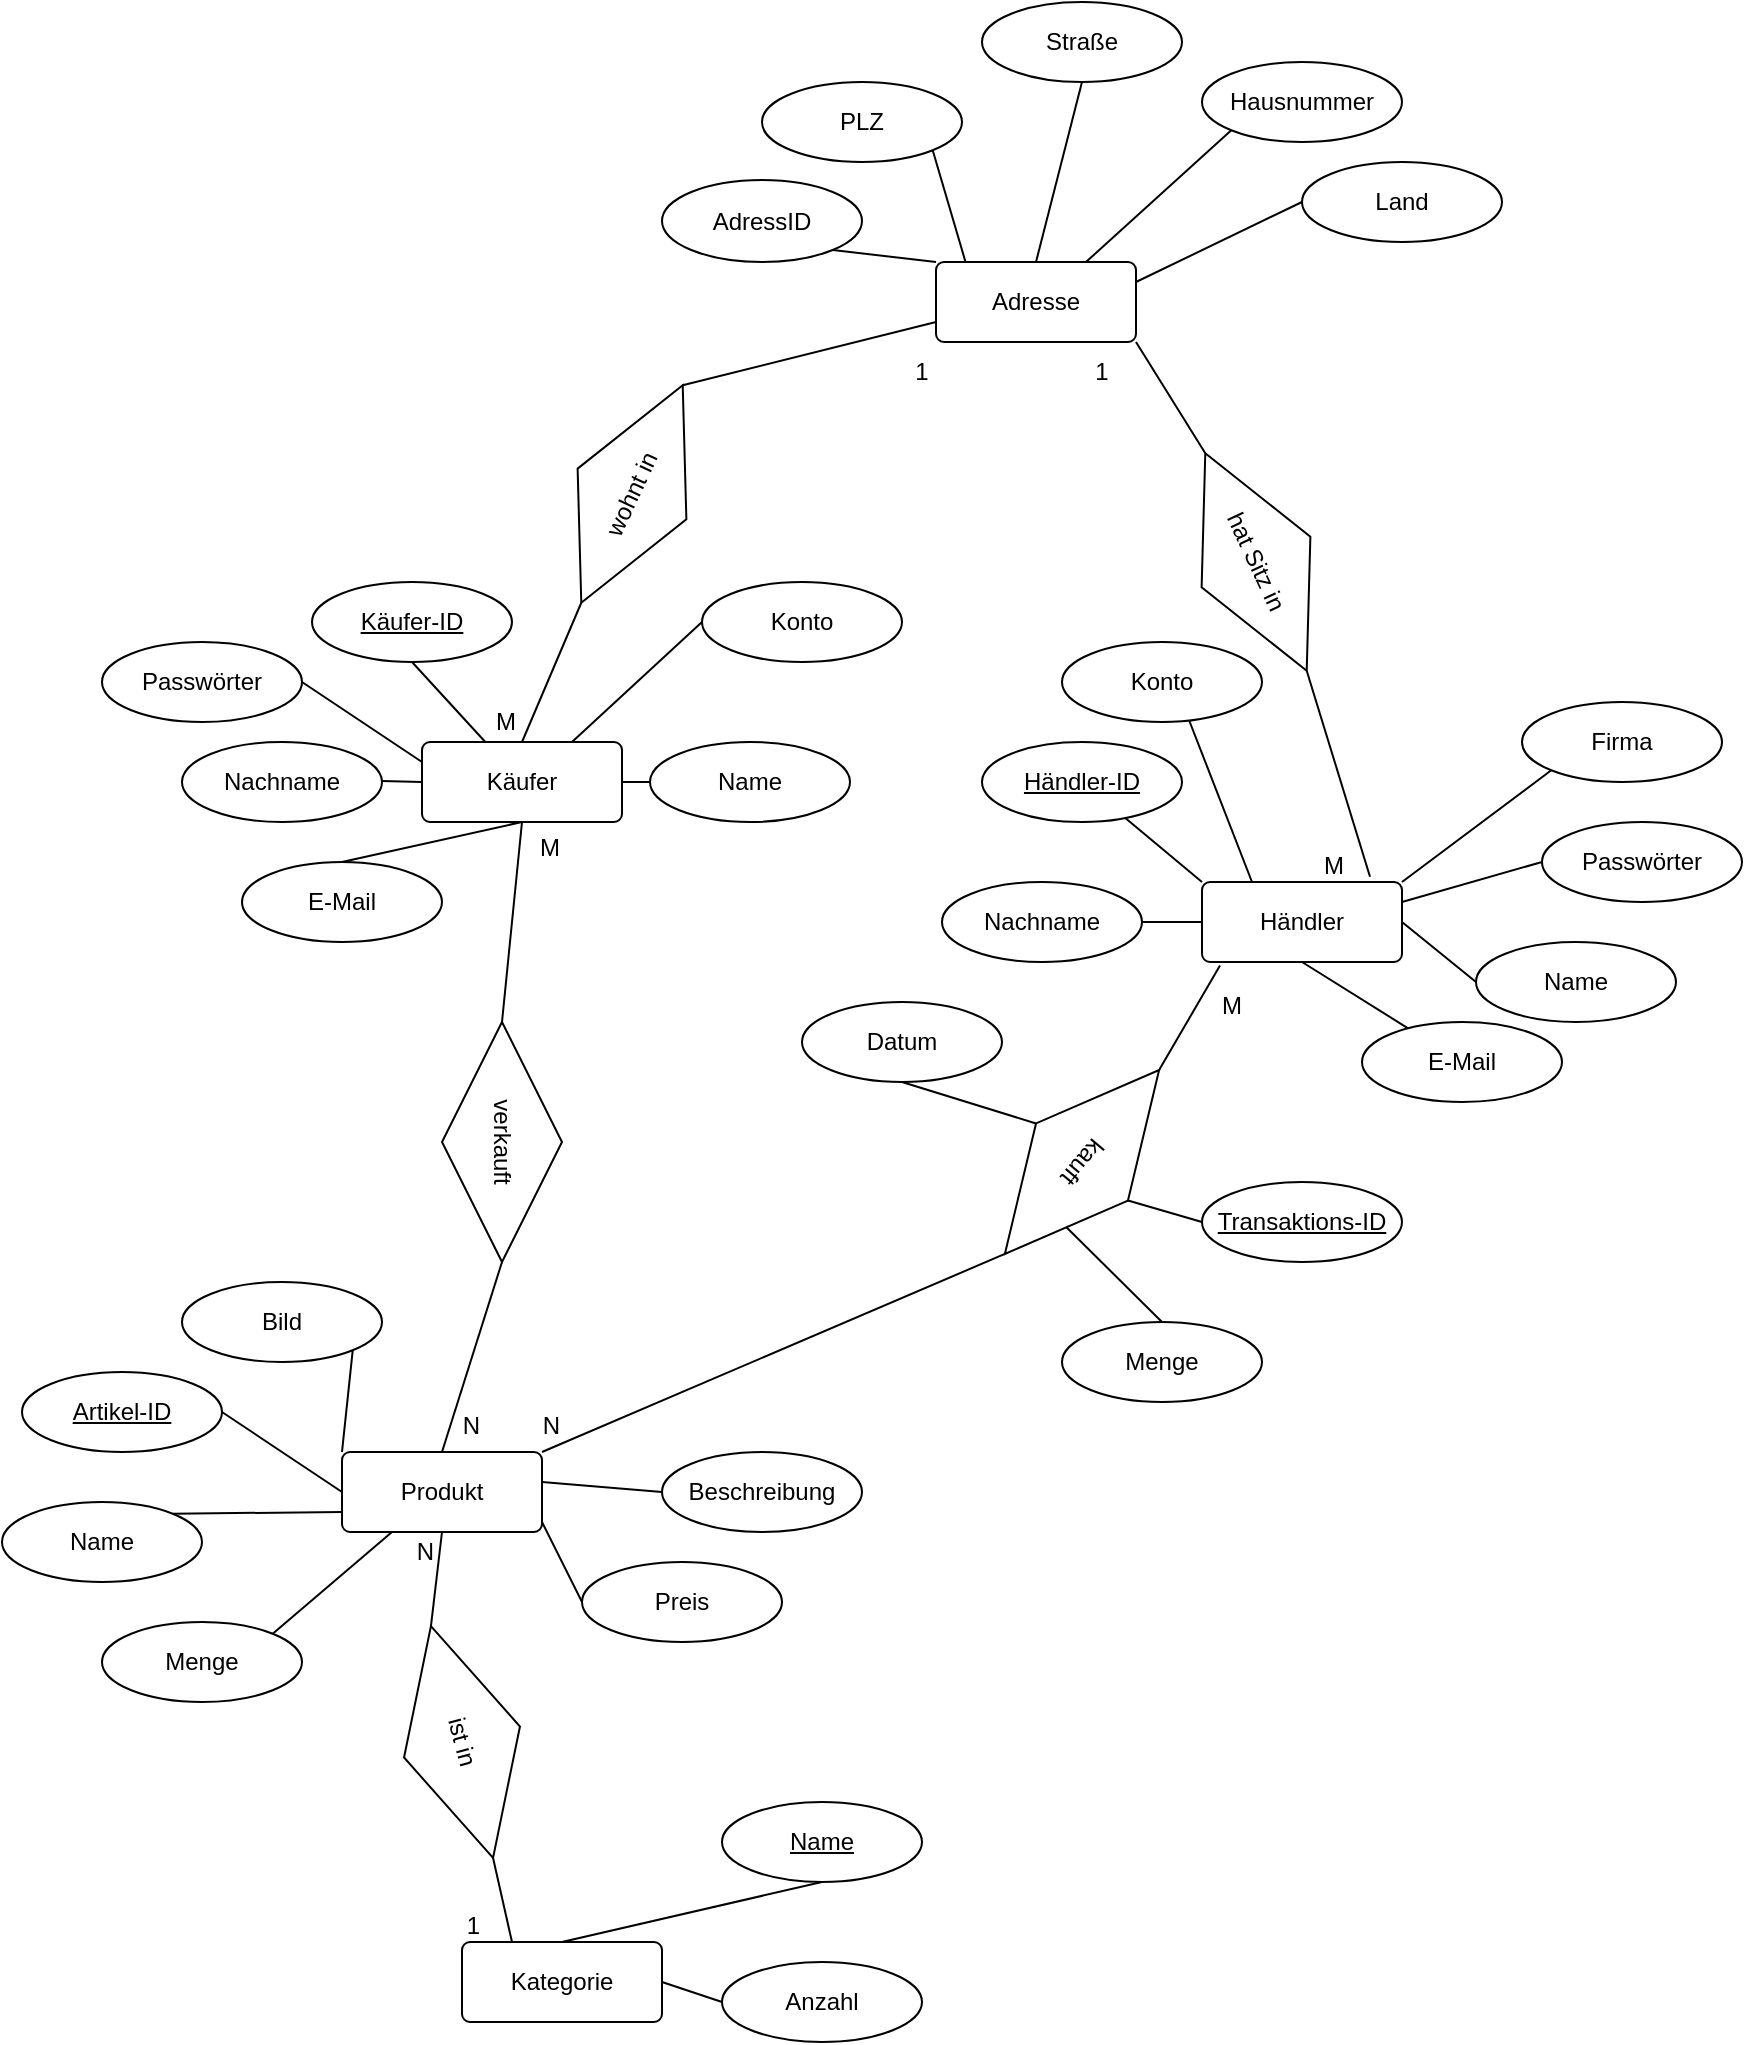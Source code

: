 <mxfile version="20.3.0" type="device"><diagram id="0DJwSqygSDczp51aFfB6" name="Seite-1"><mxGraphModel dx="1038" dy="1818" grid="1" gridSize="10" guides="1" tooltips="1" connect="1" arrows="1" fold="1" page="1" pageScale="1" pageWidth="827" pageHeight="1169" math="0" shadow="0"><root><mxCell id="0"/><mxCell id="1" parent="0"/><mxCell id="Y4FF3pj_OtxqXjodN5GV-1" value="Händler" style="rounded=1;arcSize=10;whiteSpace=wrap;html=1;align=center;" parent="1" vertex="1"><mxGeometry x="690" y="260" width="100" height="40" as="geometry"/></mxCell><mxCell id="Y4FF3pj_OtxqXjodN5GV-2" value="Käufer" style="rounded=1;arcSize=10;whiteSpace=wrap;html=1;align=center;" parent="1" vertex="1"><mxGeometry x="300" y="190" width="100" height="40" as="geometry"/></mxCell><mxCell id="Y4FF3pj_OtxqXjodN5GV-4" value="Produkt" style="rounded=1;arcSize=10;whiteSpace=wrap;html=1;align=center;" parent="1" vertex="1"><mxGeometry x="260" y="545" width="100" height="40" as="geometry"/></mxCell><mxCell id="Y4FF3pj_OtxqXjodN5GV-5" value="Kategorie" style="rounded=1;arcSize=10;whiteSpace=wrap;html=1;align=center;" parent="1" vertex="1"><mxGeometry x="320" y="790" width="100" height="40" as="geometry"/></mxCell><mxCell id="Y4FF3pj_OtxqXjodN5GV-6" value="E-Mail" style="ellipse;whiteSpace=wrap;html=1;align=center;" parent="1" vertex="1"><mxGeometry x="210" y="250" width="100" height="40" as="geometry"/></mxCell><mxCell id="Y4FF3pj_OtxqXjodN5GV-7" value="Käufer-ID" style="ellipse;whiteSpace=wrap;html=1;align=center;fontStyle=4;" parent="1" vertex="1"><mxGeometry x="245" y="110" width="100" height="40" as="geometry"/></mxCell><mxCell id="Y4FF3pj_OtxqXjodN5GV-9" value="E-Mail" style="ellipse;whiteSpace=wrap;html=1;align=center;" parent="1" vertex="1"><mxGeometry x="770" y="330" width="100" height="40" as="geometry"/></mxCell><mxCell id="Y4FF3pj_OtxqXjodN5GV-10" value="Name" style="ellipse;whiteSpace=wrap;html=1;align=center;" parent="1" vertex="1"><mxGeometry x="414" y="190" width="100" height="40" as="geometry"/></mxCell><mxCell id="Y4FF3pj_OtxqXjodN5GV-11" value="Nachname" style="ellipse;whiteSpace=wrap;html=1;align=center;" parent="1" vertex="1"><mxGeometry x="180" y="190" width="100" height="40" as="geometry"/></mxCell><mxCell id="Y4FF3pj_OtxqXjodN5GV-12" value="Firma&lt;span style=&quot;color: rgba(0, 0, 0, 0); font-family: monospace; font-size: 0px; text-align: start;&quot;&gt;%3CmxGraphModel%3E%3Croot%3E%3CmxCell%20id%3D%220%22%2F%3E%3CmxCell%20id%3D%221%22%20parent%3D%220%22%2F%3E%3CmxCell%20id%3D%222%22%20value%3D%22E-Mail%22%20style%3D%22ellipse%3BwhiteSpace%3Dwrap%3Bhtml%3D1%3Balign%3Dcenter%3B%22%20vertex%3D%221%22%20parent%3D%221%22%3E%3CmxGeometry%20x%3D%22300%22%20y%3D%22250%22%20width%3D%22100%22%20height%3D%2240%22%20as%3D%22geometry%22%2F%3E%3C%2FmxCell%3E%3C%2Froot%3E%3C%2FmxGraphModel%3E&lt;/span&gt;" style="ellipse;whiteSpace=wrap;html=1;align=center;" parent="1" vertex="1"><mxGeometry x="850" y="170" width="100" height="40" as="geometry"/></mxCell><mxCell id="Y4FF3pj_OtxqXjodN5GV-16" value="Name" style="ellipse;whiteSpace=wrap;html=1;align=center;" parent="1" vertex="1"><mxGeometry x="827" y="290" width="100" height="40" as="geometry"/></mxCell><mxCell id="Y4FF3pj_OtxqXjodN5GV-22" value="" style="endArrow=none;html=1;rounded=0;" parent="1" edge="1"><mxGeometry relative="1" as="geometry"><mxPoint x="280" y="209.5" as="sourcePoint"/><mxPoint x="300" y="210" as="targetPoint"/></mxGeometry></mxCell><mxCell id="Y4FF3pj_OtxqXjodN5GV-24" value="" style="endArrow=none;html=1;rounded=0;exitX=0;exitY=1;exitDx=0;exitDy=0;entryX=1;entryY=0;entryDx=0;entryDy=0;" parent="1" source="Y4FF3pj_OtxqXjodN5GV-12" target="Y4FF3pj_OtxqXjodN5GV-1" edge="1"><mxGeometry relative="1" as="geometry"><mxPoint x="290" y="219.5" as="sourcePoint"/><mxPoint x="310" y="220" as="targetPoint"/></mxGeometry></mxCell><mxCell id="Y4FF3pj_OtxqXjodN5GV-25" value="" style="endArrow=none;html=1;rounded=0;entryX=0.5;entryY=0;entryDx=0;entryDy=0;exitX=0.5;exitY=1;exitDx=0;exitDy=0;" parent="1" source="Y4FF3pj_OtxqXjodN5GV-2" target="Y4FF3pj_OtxqXjodN5GV-6" edge="1"><mxGeometry relative="1" as="geometry"><mxPoint x="300" y="229.5" as="sourcePoint"/><mxPoint x="320" y="230" as="targetPoint"/></mxGeometry></mxCell><mxCell id="Y4FF3pj_OtxqXjodN5GV-26" value="" style="endArrow=none;html=1;rounded=0;entryX=0;entryY=0.5;entryDx=0;entryDy=0;exitX=1;exitY=0.5;exitDx=0;exitDy=0;" parent="1" source="Y4FF3pj_OtxqXjodN5GV-2" target="Y4FF3pj_OtxqXjodN5GV-10" edge="1"><mxGeometry relative="1" as="geometry"><mxPoint x="310" y="239.5" as="sourcePoint"/><mxPoint x="330" y="240" as="targetPoint"/></mxGeometry></mxCell><mxCell id="Y4FF3pj_OtxqXjodN5GV-28" value="" style="endArrow=none;html=1;rounded=0;entryX=0.5;entryY=1;entryDx=0;entryDy=0;" parent="1" source="Y4FF3pj_OtxqXjodN5GV-2" target="Y4FF3pj_OtxqXjodN5GV-7" edge="1"><mxGeometry relative="1" as="geometry"><mxPoint x="330" y="259.5" as="sourcePoint"/><mxPoint x="350" y="260" as="targetPoint"/></mxGeometry></mxCell><mxCell id="Y4FF3pj_OtxqXjodN5GV-29" value="Nachname" style="ellipse;whiteSpace=wrap;html=1;align=center;" parent="1" vertex="1"><mxGeometry x="560" y="260" width="100" height="40" as="geometry"/></mxCell><mxCell id="Y4FF3pj_OtxqXjodN5GV-30" value="Händler-ID" style="ellipse;whiteSpace=wrap;html=1;align=center;fontStyle=4;" parent="1" vertex="1"><mxGeometry x="580" y="190" width="100" height="40" as="geometry"/></mxCell><mxCell id="Y4FF3pj_OtxqXjodN5GV-31" value="" style="endArrow=none;html=1;rounded=0;entryX=0.84;entryY=-0.065;entryDx=0;entryDy=0;entryPerimeter=0;exitX=1;exitY=0.5;exitDx=0;exitDy=0;" parent="1" source="WvmJsTEnwhoAkDb0gAlH-23" target="Y4FF3pj_OtxqXjodN5GV-1" edge="1"><mxGeometry relative="1" as="geometry"><mxPoint x="730" y="110" as="sourcePoint"/><mxPoint x="800" y="270" as="targetPoint"/></mxGeometry></mxCell><mxCell id="Y4FF3pj_OtxqXjodN5GV-32" value="" style="endArrow=none;html=1;rounded=0;entryX=0;entryY=0;entryDx=0;entryDy=0;" parent="1" source="Y4FF3pj_OtxqXjodN5GV-30" target="Y4FF3pj_OtxqXjodN5GV-1" edge="1"><mxGeometry relative="1" as="geometry"><mxPoint x="884.645" y="224.142" as="sourcePoint"/><mxPoint x="810" y="280" as="targetPoint"/></mxGeometry></mxCell><mxCell id="Y4FF3pj_OtxqXjodN5GV-34" value="" style="endArrow=none;html=1;rounded=0;exitX=0;exitY=0.5;exitDx=0;exitDy=0;entryX=1;entryY=0.5;entryDx=0;entryDy=0;" parent="1" source="Y4FF3pj_OtxqXjodN5GV-16" target="Y4FF3pj_OtxqXjodN5GV-1" edge="1"><mxGeometry relative="1" as="geometry"><mxPoint x="894.645" y="234.142" as="sourcePoint"/><mxPoint x="820" y="290" as="targetPoint"/></mxGeometry></mxCell><mxCell id="Y4FF3pj_OtxqXjodN5GV-35" value="" style="endArrow=none;html=1;rounded=0;exitX=0.5;exitY=1;exitDx=0;exitDy=0;" parent="1" source="Y4FF3pj_OtxqXjodN5GV-1" target="Y4FF3pj_OtxqXjodN5GV-9" edge="1"><mxGeometry relative="1" as="geometry"><mxPoint x="904.645" y="244.142" as="sourcePoint"/><mxPoint x="830" y="300" as="targetPoint"/></mxGeometry></mxCell><mxCell id="Y4FF3pj_OtxqXjodN5GV-36" value="" style="endArrow=none;html=1;rounded=0;exitX=1;exitY=0.5;exitDx=0;exitDy=0;entryX=0;entryY=0.5;entryDx=0;entryDy=0;" parent="1" source="Y4FF3pj_OtxqXjodN5GV-29" target="Y4FF3pj_OtxqXjodN5GV-1" edge="1"><mxGeometry relative="1" as="geometry"><mxPoint x="914.645" y="254.142" as="sourcePoint"/><mxPoint x="840" y="310" as="targetPoint"/></mxGeometry></mxCell><mxCell id="Y4FF3pj_OtxqXjodN5GV-50" value="" style="endArrow=none;html=1;rounded=0;exitX=0.25;exitY=0;exitDx=0;exitDy=0;" parent="1" source="Y4FF3pj_OtxqXjodN5GV-1" edge="1"><mxGeometry relative="1" as="geometry"><mxPoint x="940" y="-90" as="sourcePoint"/><mxPoint x="680" y="170" as="targetPoint"/></mxGeometry></mxCell><mxCell id="Y4FF3pj_OtxqXjodN5GV-59" value="Name" style="ellipse;whiteSpace=wrap;html=1;align=center;fontStyle=4;" parent="1" vertex="1"><mxGeometry x="450" y="720" width="100" height="40" as="geometry"/></mxCell><mxCell id="Y4FF3pj_OtxqXjodN5GV-60" value="Anzahl" style="ellipse;whiteSpace=wrap;html=1;align=center;" parent="1" vertex="1"><mxGeometry x="450" y="800" width="100" height="40" as="geometry"/></mxCell><mxCell id="Y4FF3pj_OtxqXjodN5GV-61" value="ist in" style="shape=rhombus;perimeter=rhombusPerimeter;whiteSpace=wrap;html=1;align=center;rotation=75;" parent="1" vertex="1"><mxGeometry x="260" y="660" width="120" height="60" as="geometry"/></mxCell><mxCell id="Y4FF3pj_OtxqXjodN5GV-62" value="" style="endArrow=none;html=1;rounded=0;entryX=1;entryY=0.5;entryDx=0;entryDy=0;exitX=0.25;exitY=0;exitDx=0;exitDy=0;" parent="1" source="Y4FF3pj_OtxqXjodN5GV-5" target="Y4FF3pj_OtxqXjodN5GV-61" edge="1"><mxGeometry relative="1" as="geometry"><mxPoint x="320" y="670" as="sourcePoint"/><mxPoint x="480" y="670" as="targetPoint"/></mxGeometry></mxCell><mxCell id="Y4FF3pj_OtxqXjodN5GV-63" value="1" style="resizable=0;html=1;align=right;verticalAlign=bottom;" parent="Y4FF3pj_OtxqXjodN5GV-62" connectable="0" vertex="1"><mxGeometry x="1" relative="1" as="geometry"><mxPoint x="-6" y="42" as="offset"/></mxGeometry></mxCell><mxCell id="Y4FF3pj_OtxqXjodN5GV-64" value="" style="endArrow=none;html=1;rounded=0;entryX=0;entryY=0.5;entryDx=0;entryDy=0;exitX=0.5;exitY=1;exitDx=0;exitDy=0;" parent="1" source="Y4FF3pj_OtxqXjodN5GV-4" target="Y4FF3pj_OtxqXjodN5GV-61" edge="1"><mxGeometry relative="1" as="geometry"><mxPoint x="320" y="700" as="sourcePoint"/><mxPoint x="480" y="700" as="targetPoint"/></mxGeometry></mxCell><mxCell id="Y4FF3pj_OtxqXjodN5GV-65" value="N" style="resizable=0;html=1;align=right;verticalAlign=bottom;" parent="Y4FF3pj_OtxqXjodN5GV-64" connectable="0" vertex="1"><mxGeometry x="1" relative="1" as="geometry"><mxPoint x="2" y="-29" as="offset"/></mxGeometry></mxCell><mxCell id="Y4FF3pj_OtxqXjodN5GV-66" value="" style="endArrow=none;html=1;rounded=0;entryX=0.5;entryY=1;entryDx=0;entryDy=0;exitX=0.5;exitY=0;exitDx=0;exitDy=0;" parent="1" source="Y4FF3pj_OtxqXjodN5GV-5" target="Y4FF3pj_OtxqXjodN5GV-59" edge="1"><mxGeometry relative="1" as="geometry"><mxPoint x="500" y="410" as="sourcePoint"/><mxPoint x="660" y="410" as="targetPoint"/></mxGeometry></mxCell><mxCell id="Y4FF3pj_OtxqXjodN5GV-67" value="" style="endArrow=none;html=1;rounded=0;exitX=1;exitY=0.5;exitDx=0;exitDy=0;entryX=0;entryY=0.5;entryDx=0;entryDy=0;" parent="1" source="Y4FF3pj_OtxqXjodN5GV-5" target="Y4FF3pj_OtxqXjodN5GV-60" edge="1"><mxGeometry relative="1" as="geometry"><mxPoint x="420" y="450" as="sourcePoint"/><mxPoint x="450" y="450" as="targetPoint"/></mxGeometry></mxCell><mxCell id="Y4FF3pj_OtxqXjodN5GV-69" value="Artikel-ID" style="ellipse;whiteSpace=wrap;html=1;align=center;fontStyle=4;" parent="1" vertex="1"><mxGeometry x="100" y="505" width="100" height="40" as="geometry"/></mxCell><mxCell id="Y4FF3pj_OtxqXjodN5GV-70" value="" style="endArrow=none;html=1;rounded=0;exitX=1;exitY=0.5;exitDx=0;exitDy=0;entryX=0;entryY=0.5;entryDx=0;entryDy=0;" parent="1" source="Y4FF3pj_OtxqXjodN5GV-69" target="Y4FF3pj_OtxqXjodN5GV-4" edge="1"><mxGeometry relative="1" as="geometry"><mxPoint x="550" y="400" as="sourcePoint"/><mxPoint x="710" y="400" as="targetPoint"/></mxGeometry></mxCell><mxCell id="Y4FF3pj_OtxqXjodN5GV-71" value="Preis&lt;span style=&quot;color: rgba(0, 0, 0, 0); font-family: monospace; font-size: 0px; text-align: start;&quot;&gt;%3CmxGraphModel%3E%3Croot%3E%3CmxCell%20id%3D%220%22%2F%3E%3CmxCell%20id%3D%221%22%20parent%3D%220%22%2F%3E%3CmxCell%20id%3D%222%22%20value%3D%22%22%20style%3D%22endArrow%3Dnone%3Bhtml%3D1%3Brounded%3D0%3BexitX%3D1%3BexitY%3D0.5%3BexitDx%3D0%3BexitDy%3D0%3B%22%20edge%3D%221%22%20parent%3D%221%22%3E%3CmxGeometry%20relative%3D%221%22%20as%3D%22geometry%22%3E%3CmxPoint%20x%3D%22400%22%20y%3D%22430%22%20as%3D%22sourcePoint%22%2F%3E%3CmxPoint%20x%3D%22430%22%20y%3D%22430%22%20as%3D%22targetPoint%22%2F%3E%3C%2FmxGeometry%3E%3C%2FmxCell%3E%3C%2Froot%3E%3C%2FmxGraphModel%3E&lt;/span&gt;" style="ellipse;whiteSpace=wrap;html=1;align=center;" parent="1" vertex="1"><mxGeometry x="380" y="600" width="100" height="40" as="geometry"/></mxCell><mxCell id="Y4FF3pj_OtxqXjodN5GV-72" value="Bild" style="ellipse;whiteSpace=wrap;html=1;align=center;" parent="1" vertex="1"><mxGeometry x="180" y="460" width="100" height="40" as="geometry"/></mxCell><mxCell id="Y4FF3pj_OtxqXjodN5GV-73" value="Beschreibung" style="ellipse;whiteSpace=wrap;html=1;align=center;" parent="1" vertex="1"><mxGeometry x="420" y="545" width="100" height="40" as="geometry"/></mxCell><mxCell id="Y4FF3pj_OtxqXjodN5GV-78" value="" style="endArrow=none;html=1;rounded=0;exitX=0;exitY=0.5;exitDx=0;exitDy=0;" parent="1" source="Y4FF3pj_OtxqXjodN5GV-71" edge="1"><mxGeometry relative="1" as="geometry"><mxPoint x="210.0" y="575" as="sourcePoint"/><mxPoint x="360" y="580" as="targetPoint"/></mxGeometry></mxCell><mxCell id="Y4FF3pj_OtxqXjodN5GV-79" value="" style="endArrow=none;html=1;rounded=0;exitX=0;exitY=0;exitDx=0;exitDy=0;entryX=1;entryY=1;entryDx=0;entryDy=0;" parent="1" source="Y4FF3pj_OtxqXjodN5GV-4" target="Y4FF3pj_OtxqXjodN5GV-72" edge="1"><mxGeometry relative="1" as="geometry"><mxPoint x="390.0" y="590" as="sourcePoint"/><mxPoint x="370" y="575" as="targetPoint"/></mxGeometry></mxCell><mxCell id="Y4FF3pj_OtxqXjodN5GV-80" value="" style="endArrow=none;html=1;rounded=0;exitX=0;exitY=0.5;exitDx=0;exitDy=0;" parent="1" source="Y4FF3pj_OtxqXjodN5GV-73" edge="1"><mxGeometry relative="1" as="geometry"><mxPoint x="400.0" y="600" as="sourcePoint"/><mxPoint x="360" y="560" as="targetPoint"/></mxGeometry></mxCell><mxCell id="Y4FF3pj_OtxqXjodN5GV-81" value="verkauft" style="shape=rhombus;perimeter=rhombusPerimeter;whiteSpace=wrap;html=1;align=center;rotation=90;" parent="1" vertex="1"><mxGeometry x="280" y="360" width="120" height="60" as="geometry"/></mxCell><mxCell id="Y4FF3pj_OtxqXjodN5GV-85" value="" style="endArrow=none;html=1;rounded=0;exitX=0.5;exitY=0;exitDx=0;exitDy=0;entryX=1;entryY=0.5;entryDx=0;entryDy=0;" parent="1" source="Y4FF3pj_OtxqXjodN5GV-4" target="Y4FF3pj_OtxqXjodN5GV-81" edge="1"><mxGeometry relative="1" as="geometry"><mxPoint x="550" y="400" as="sourcePoint"/><mxPoint x="710" y="400" as="targetPoint"/></mxGeometry></mxCell><mxCell id="Y4FF3pj_OtxqXjodN5GV-86" value="N" style="resizable=0;html=1;align=right;verticalAlign=bottom;" parent="Y4FF3pj_OtxqXjodN5GV-85" connectable="0" vertex="1"><mxGeometry x="1" relative="1" as="geometry"><mxPoint x="-10" y="90" as="offset"/></mxGeometry></mxCell><mxCell id="Y4FF3pj_OtxqXjodN5GV-87" value="" style="endArrow=none;html=1;rounded=0;exitX=0.5;exitY=1;exitDx=0;exitDy=0;entryX=0;entryY=0.5;entryDx=0;entryDy=0;" parent="1" source="Y4FF3pj_OtxqXjodN5GV-2" target="Y4FF3pj_OtxqXjodN5GV-81" edge="1"><mxGeometry relative="1" as="geometry"><mxPoint x="320" y="555" as="sourcePoint"/><mxPoint x="359.386" y="459.261" as="targetPoint"/></mxGeometry></mxCell><mxCell id="Y4FF3pj_OtxqXjodN5GV-88" value="M" style="resizable=0;html=1;align=right;verticalAlign=bottom;" parent="Y4FF3pj_OtxqXjodN5GV-87" connectable="0" vertex="1"><mxGeometry x="1" relative="1" as="geometry"><mxPoint x="30" y="-79" as="offset"/></mxGeometry></mxCell><mxCell id="Y4FF3pj_OtxqXjodN5GV-91" value="kauft" style="shape=rhombus;perimeter=rhombusPerimeter;whiteSpace=wrap;html=1;align=center;rotation=-230;direction=east;" parent="1" vertex="1"><mxGeometry x="570" y="370" width="120" height="60" as="geometry"/></mxCell><mxCell id="Y4FF3pj_OtxqXjodN5GV-92" value="" style="endArrow=none;html=1;rounded=0;exitX=1;exitY=0;exitDx=0;exitDy=0;entryX=1;entryY=0.5;entryDx=0;entryDy=0;" parent="1" source="Y4FF3pj_OtxqXjodN5GV-4" target="Y4FF3pj_OtxqXjodN5GV-91" edge="1"><mxGeometry relative="1" as="geometry"><mxPoint x="320" y="555" as="sourcePoint"/><mxPoint x="350" y="460" as="targetPoint"/></mxGeometry></mxCell><mxCell id="Y4FF3pj_OtxqXjodN5GV-93" value="N" style="resizable=0;html=1;align=right;verticalAlign=bottom;" parent="Y4FF3pj_OtxqXjodN5GV-92" connectable="0" vertex="1"><mxGeometry x="1" relative="1" as="geometry"><mxPoint x="-222" y="94" as="offset"/></mxGeometry></mxCell><mxCell id="Y4FF3pj_OtxqXjodN5GV-94" value="" style="endArrow=none;html=1;rounded=0;exitX=0.09;exitY=1.043;exitDx=0;exitDy=0;entryX=0;entryY=0.5;entryDx=0;entryDy=0;exitPerimeter=0;" parent="1" source="Y4FF3pj_OtxqXjodN5GV-1" target="Y4FF3pj_OtxqXjodN5GV-91" edge="1"><mxGeometry relative="1" as="geometry"><mxPoint x="360" y="240" as="sourcePoint"/><mxPoint x="350" y="340" as="targetPoint"/></mxGeometry></mxCell><mxCell id="Y4FF3pj_OtxqXjodN5GV-95" value="M" style="resizable=0;html=1;align=right;verticalAlign=bottom;" parent="Y4FF3pj_OtxqXjodN5GV-94" connectable="0" vertex="1"><mxGeometry x="1" relative="1" as="geometry"><mxPoint x="42" y="-24" as="offset"/></mxGeometry></mxCell><mxCell id="Y4FF3pj_OtxqXjodN5GV-96" value="Transaktions-ID" style="ellipse;whiteSpace=wrap;html=1;align=center;fontStyle=4;" parent="1" vertex="1"><mxGeometry x="690" y="410" width="100" height="40" as="geometry"/></mxCell><mxCell id="Y4FF3pj_OtxqXjodN5GV-97" value="" style="endArrow=none;html=1;rounded=0;exitX=0.5;exitY=0;exitDx=0;exitDy=0;entryX=0;entryY=0.5;entryDx=0;entryDy=0;" parent="1" source="Y4FF3pj_OtxqXjodN5GV-91" target="Y4FF3pj_OtxqXjodN5GV-96" edge="1"><mxGeometry relative="1" as="geometry"><mxPoint x="550" y="400" as="sourcePoint"/><mxPoint x="710" y="400" as="targetPoint"/></mxGeometry></mxCell><mxCell id="Y4FF3pj_OtxqXjodN5GV-99" value="Datum" style="ellipse;whiteSpace=wrap;html=1;align=center;" parent="1" vertex="1"><mxGeometry x="490" y="320" width="100" height="40" as="geometry"/></mxCell><mxCell id="Y4FF3pj_OtxqXjodN5GV-100" value="Menge" style="ellipse;whiteSpace=wrap;html=1;align=center;" parent="1" vertex="1"><mxGeometry x="620" y="480" width="100" height="40" as="geometry"/></mxCell><mxCell id="Y4FF3pj_OtxqXjodN5GV-101" value="" style="endArrow=none;html=1;rounded=0;entryX=1;entryY=0;entryDx=0;entryDy=0;exitX=0.5;exitY=0;exitDx=0;exitDy=0;" parent="1" source="Y4FF3pj_OtxqXjodN5GV-100" target="Y4FF3pj_OtxqXjodN5GV-91" edge="1"><mxGeometry relative="1" as="geometry"><mxPoint x="550" y="400" as="sourcePoint"/><mxPoint x="710" y="400" as="targetPoint"/></mxGeometry></mxCell><mxCell id="Y4FF3pj_OtxqXjodN5GV-102" value="" style="endArrow=none;html=1;rounded=0;exitX=0.5;exitY=1;exitDx=0;exitDy=0;entryX=0.5;entryY=1;entryDx=0;entryDy=0;" parent="1" source="Y4FF3pj_OtxqXjodN5GV-91" target="Y4FF3pj_OtxqXjodN5GV-99" edge="1"><mxGeometry relative="1" as="geometry"><mxPoint x="680.0" y="490" as="sourcePoint"/><mxPoint x="560" y="390" as="targetPoint"/></mxGeometry></mxCell><mxCell id="WvmJsTEnwhoAkDb0gAlH-2" value="Konto" style="ellipse;whiteSpace=wrap;html=1;align=center;" vertex="1" parent="1"><mxGeometry x="620" y="140" width="100" height="40" as="geometry"/></mxCell><mxCell id="WvmJsTEnwhoAkDb0gAlH-3" value="Konto" style="ellipse;whiteSpace=wrap;html=1;align=center;" vertex="1" parent="1"><mxGeometry x="440" y="110" width="100" height="40" as="geometry"/></mxCell><mxCell id="WvmJsTEnwhoAkDb0gAlH-4" value="Passwörter" style="ellipse;whiteSpace=wrap;html=1;align=center;" vertex="1" parent="1"><mxGeometry x="140" y="140" width="100" height="40" as="geometry"/></mxCell><mxCell id="WvmJsTEnwhoAkDb0gAlH-5" value="" style="endArrow=none;html=1;rounded=0;entryX=1;entryY=0.5;entryDx=0;entryDy=0;exitX=0;exitY=0.25;exitDx=0;exitDy=0;" edge="1" parent="1" source="Y4FF3pj_OtxqXjodN5GV-2" target="WvmJsTEnwhoAkDb0gAlH-4"><mxGeometry width="50" height="50" relative="1" as="geometry"><mxPoint x="250" y="210" as="sourcePoint"/><mxPoint x="300" y="160" as="targetPoint"/></mxGeometry></mxCell><mxCell id="WvmJsTEnwhoAkDb0gAlH-6" value="Passwörter" style="ellipse;whiteSpace=wrap;html=1;align=center;" vertex="1" parent="1"><mxGeometry x="860" y="230" width="100" height="40" as="geometry"/></mxCell><mxCell id="WvmJsTEnwhoAkDb0gAlH-7" value="" style="endArrow=none;html=1;rounded=0;entryX=0;entryY=0.5;entryDx=0;entryDy=0;exitX=1;exitY=0.25;exitDx=0;exitDy=0;" edge="1" parent="1" source="Y4FF3pj_OtxqXjodN5GV-1" target="WvmJsTEnwhoAkDb0gAlH-6"><mxGeometry width="50" height="50" relative="1" as="geometry"><mxPoint x="810" y="290" as="sourcePoint"/><mxPoint x="860" y="240" as="targetPoint"/></mxGeometry></mxCell><mxCell id="WvmJsTEnwhoAkDb0gAlH-9" value="Name" style="ellipse;whiteSpace=wrap;html=1;align=center;" vertex="1" parent="1"><mxGeometry x="90" y="570" width="100" height="40" as="geometry"/></mxCell><mxCell id="WvmJsTEnwhoAkDb0gAlH-10" value="Menge" style="ellipse;whiteSpace=wrap;html=1;align=center;" vertex="1" parent="1"><mxGeometry x="140" y="630" width="100" height="40" as="geometry"/></mxCell><mxCell id="WvmJsTEnwhoAkDb0gAlH-11" value="" style="endArrow=none;html=1;rounded=0;entryX=0;entryY=0.75;entryDx=0;entryDy=0;exitX=1;exitY=0;exitDx=0;exitDy=0;" edge="1" parent="1" source="WvmJsTEnwhoAkDb0gAlH-9" target="Y4FF3pj_OtxqXjodN5GV-4"><mxGeometry width="50" height="50" relative="1" as="geometry"><mxPoint x="210" y="640" as="sourcePoint"/><mxPoint x="260" y="590" as="targetPoint"/></mxGeometry></mxCell><mxCell id="WvmJsTEnwhoAkDb0gAlH-12" value="" style="endArrow=none;html=1;rounded=0;entryX=0.25;entryY=1;entryDx=0;entryDy=0;exitX=1;exitY=0;exitDx=0;exitDy=0;" edge="1" parent="1" source="WvmJsTEnwhoAkDb0gAlH-10" target="Y4FF3pj_OtxqXjodN5GV-4"><mxGeometry width="50" height="50" relative="1" as="geometry"><mxPoint x="240" y="640" as="sourcePoint"/><mxPoint x="280" y="600" as="targetPoint"/></mxGeometry></mxCell><mxCell id="WvmJsTEnwhoAkDb0gAlH-13" value="Hausnummer" style="ellipse;whiteSpace=wrap;html=1;align=center;" vertex="1" parent="1"><mxGeometry x="690" y="-150" width="100" height="40" as="geometry"/></mxCell><mxCell id="WvmJsTEnwhoAkDb0gAlH-14" value="Straße" style="ellipse;whiteSpace=wrap;html=1;align=center;" vertex="1" parent="1"><mxGeometry x="580" y="-180" width="100" height="40" as="geometry"/></mxCell><mxCell id="WvmJsTEnwhoAkDb0gAlH-15" value="PLZ" style="ellipse;whiteSpace=wrap;html=1;align=center;" vertex="1" parent="1"><mxGeometry x="470" y="-140" width="100" height="40" as="geometry"/></mxCell><mxCell id="WvmJsTEnwhoAkDb0gAlH-16" value="Land" style="ellipse;whiteSpace=wrap;html=1;align=center;" vertex="1" parent="1"><mxGeometry x="740" y="-100" width="100" height="40" as="geometry"/></mxCell><mxCell id="WvmJsTEnwhoAkDb0gAlH-18" value="" style="endArrow=none;html=1;rounded=0;entryX=0.5;entryY=1;entryDx=0;entryDy=0;exitX=0.5;exitY=0;exitDx=0;exitDy=0;" edge="1" parent="1" source="WvmJsTEnwhoAkDb0gAlH-22" target="WvmJsTEnwhoAkDb0gAlH-14"><mxGeometry width="50" height="50" relative="1" as="geometry"><mxPoint x="607" y="-50" as="sourcePoint"/><mxPoint x="640" y="-120" as="targetPoint"/></mxGeometry></mxCell><mxCell id="WvmJsTEnwhoAkDb0gAlH-19" value="" style="endArrow=none;html=1;rounded=0;entryX=1;entryY=1;entryDx=0;entryDy=0;exitX=0.15;exitY=0.02;exitDx=0;exitDy=0;exitPerimeter=0;" edge="1" parent="1" source="WvmJsTEnwhoAkDb0gAlH-22" target="WvmJsTEnwhoAkDb0gAlH-15"><mxGeometry width="50" height="50" relative="1" as="geometry"><mxPoint x="571.645" y="-44.142" as="sourcePoint"/><mxPoint x="600" y="-100" as="targetPoint"/></mxGeometry></mxCell><mxCell id="WvmJsTEnwhoAkDb0gAlH-20" value="" style="endArrow=none;html=1;rounded=0;entryX=0;entryY=1;entryDx=0;entryDy=0;exitX=0.75;exitY=0;exitDx=0;exitDy=0;" edge="1" parent="1" source="WvmJsTEnwhoAkDb0gAlH-22" target="WvmJsTEnwhoAkDb0gAlH-13"><mxGeometry width="50" height="50" relative="1" as="geometry"><mxPoint x="642.355" y="-44.142" as="sourcePoint"/><mxPoint x="690" y="-90" as="targetPoint"/></mxGeometry></mxCell><mxCell id="WvmJsTEnwhoAkDb0gAlH-21" value="" style="endArrow=none;html=1;rounded=0;entryX=0;entryY=0.5;entryDx=0;entryDy=0;exitX=1;exitY=0.25;exitDx=0;exitDy=0;" edge="1" parent="1" source="WvmJsTEnwhoAkDb0gAlH-22" target="WvmJsTEnwhoAkDb0gAlH-16"><mxGeometry width="50" height="50" relative="1" as="geometry"><mxPoint x="657" y="-30" as="sourcePoint"/><mxPoint x="730" y="-60" as="targetPoint"/></mxGeometry></mxCell><mxCell id="WvmJsTEnwhoAkDb0gAlH-22" value="Adresse" style="rounded=1;arcSize=10;whiteSpace=wrap;html=1;align=center;" vertex="1" parent="1"><mxGeometry x="557" y="-50" width="100" height="40" as="geometry"/></mxCell><mxCell id="WvmJsTEnwhoAkDb0gAlH-23" value="hat Sitz in" style="shape=rhombus;perimeter=rhombusPerimeter;whiteSpace=wrap;html=1;align=center;rotation=65;" vertex="1" parent="1"><mxGeometry x="657" y="70" width="120" height="60" as="geometry"/></mxCell><mxCell id="WvmJsTEnwhoAkDb0gAlH-24" value="" style="endArrow=none;html=1;rounded=0;entryX=0;entryY=0.5;entryDx=0;entryDy=0;exitX=0.75;exitY=0;exitDx=0;exitDy=0;" edge="1" parent="1" source="Y4FF3pj_OtxqXjodN5GV-2" target="WvmJsTEnwhoAkDb0gAlH-3"><mxGeometry width="50" height="50" relative="1" as="geometry"><mxPoint x="350" y="180" as="sourcePoint"/><mxPoint x="400" y="130" as="targetPoint"/></mxGeometry></mxCell><mxCell id="WvmJsTEnwhoAkDb0gAlH-25" value="" style="endArrow=none;html=1;rounded=0;exitX=0.5;exitY=0;exitDx=0;exitDy=0;entryX=0;entryY=0.5;entryDx=0;entryDy=0;" edge="1" parent="1" source="Y4FF3pj_OtxqXjodN5GV-2" target="WvmJsTEnwhoAkDb0gAlH-26"><mxGeometry width="50" height="50" relative="1" as="geometry"><mxPoint x="350" y="100" as="sourcePoint"/><mxPoint x="380" y="120" as="targetPoint"/></mxGeometry></mxCell><mxCell id="WvmJsTEnwhoAkDb0gAlH-26" value="wohnt in" style="shape=rhombus;perimeter=rhombusPerimeter;whiteSpace=wrap;html=1;align=center;rotation=-65;" vertex="1" parent="1"><mxGeometry x="345" y="36" width="120" height="60" as="geometry"/></mxCell><mxCell id="WvmJsTEnwhoAkDb0gAlH-27" value="" style="endArrow=none;html=1;rounded=0;entryX=0;entryY=0.75;entryDx=0;entryDy=0;exitX=1;exitY=0.5;exitDx=0;exitDy=0;" edge="1" parent="1" source="WvmJsTEnwhoAkDb0gAlH-26" target="WvmJsTEnwhoAkDb0gAlH-22"><mxGeometry width="50" height="50" relative="1" as="geometry"><mxPoint x="480" y="60" as="sourcePoint"/><mxPoint x="530" y="10" as="targetPoint"/></mxGeometry></mxCell><mxCell id="WvmJsTEnwhoAkDb0gAlH-28" value="" style="endArrow=none;html=1;rounded=0;entryX=0;entryY=0.5;entryDx=0;entryDy=0;exitX=1;exitY=1;exitDx=0;exitDy=0;" edge="1" parent="1" source="WvmJsTEnwhoAkDb0gAlH-22" target="WvmJsTEnwhoAkDb0gAlH-23"><mxGeometry width="50" height="50" relative="1" as="geometry"><mxPoint x="550" y="100" as="sourcePoint"/><mxPoint x="600" y="50" as="targetPoint"/></mxGeometry></mxCell><mxCell id="WvmJsTEnwhoAkDb0gAlH-29" value="M" style="resizable=0;html=1;align=right;verticalAlign=bottom;" connectable="0" vertex="1" parent="1"><mxGeometry x="340.0" y="180.004" as="geometry"><mxPoint x="7" y="8" as="offset"/></mxGeometry></mxCell><mxCell id="WvmJsTEnwhoAkDb0gAlH-32" value="M" style="resizable=0;html=1;align=right;verticalAlign=bottom;" connectable="0" vertex="1" parent="1"><mxGeometry x="350.0" y="190.004" as="geometry"><mxPoint x="411" y="70" as="offset"/></mxGeometry></mxCell><mxCell id="WvmJsTEnwhoAkDb0gAlH-33" value="1&lt;br&gt;" style="text;html=1;strokeColor=none;fillColor=none;align=center;verticalAlign=middle;whiteSpace=wrap;rounded=0;" vertex="1" parent="1"><mxGeometry x="520" y="-10" width="60" height="30" as="geometry"/></mxCell><mxCell id="WvmJsTEnwhoAkDb0gAlH-34" value="1&lt;br&gt;" style="text;html=1;strokeColor=none;fillColor=none;align=center;verticalAlign=middle;whiteSpace=wrap;rounded=0;" vertex="1" parent="1"><mxGeometry x="610" y="-10" width="60" height="30" as="geometry"/></mxCell><mxCell id="WvmJsTEnwhoAkDb0gAlH-35" value="AdressID" style="ellipse;whiteSpace=wrap;html=1;align=center;" vertex="1" parent="1"><mxGeometry x="420" y="-91" width="100" height="41" as="geometry"/></mxCell><mxCell id="WvmJsTEnwhoAkDb0gAlH-36" value="" style="endArrow=none;html=1;rounded=0;entryX=1;entryY=1;entryDx=0;entryDy=0;exitX=0;exitY=0;exitDx=0;exitDy=0;" edge="1" parent="1" target="WvmJsTEnwhoAkDb0gAlH-35" source="WvmJsTEnwhoAkDb0gAlH-22"><mxGeometry width="50" height="50" relative="1" as="geometry"><mxPoint x="522" y="-0.2" as="sourcePoint"/><mxPoint x="550" y="-51" as="targetPoint"/></mxGeometry></mxCell></root></mxGraphModel></diagram></mxfile>